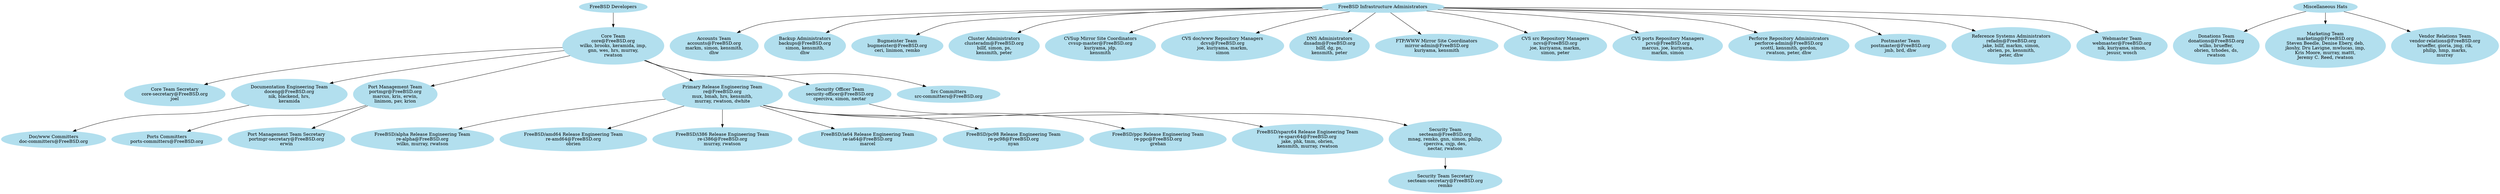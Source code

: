 # $FreeBSD: src/share/misc/organization.dot,v 1.2.2.1.4.1 2010/12/21 17:10:29 kensmith Exp $

# This file is meant to show the infrastructural organization of the
# FreeBSD Project; what kind of teams we have and how they relate to
# each other.
# For a detailed description of the responsibilities and duties of the listed
# teams, please see our Administration page at
# http://www.freebsd.org/administration.html .
# 
# The graphical output can be generated from this file with the following
# command:
# $ dot -T png -o file.png organization.dot
#
# The dot binary is part of the graphics/graphviz port.

digraph org {

node [color=lightblue2, style=filled, bgcolor=black];

# Meta-categories go here

_devel [label="FreeBSD Developers"]
_admin [label="FreeBSD Infrastructure Administrators"]
_misc [label="Miscellaneous Hats"]

# Development teams go here alphabetically sorted

core [label="Core Team\ncore@FreeBSD.org\nwilko, brooks, keramida, imp,\ngnn, wes, hrs, murray,\nrwatson"]
coresecretary [label="Core Team Secretary\ncore-secretary@FreeBSD.org\njoel"]
doccommitters [label="Doc/www Committers\ndoc-committers@FreeBSD.org"]
doceng [label="Documentation Engineering Team\ndoceng@FreeBSD.org\nnik, blackend, hrs,\nkeramida"]
portscommitters [label="Ports Committers\nports-committers@FreeBSD.org"]
portmgr [label="Port Management Team\nportmgr@FreeBSD.org\nmarcus, kris, erwin,\nlinimon, pav, krion"]
portmgrsecretary [label="Port Management Team Secretary\nportmgr-secretary@FreeBSD.org\nerwin"]
re [label="Primary Release Engineering Team\nre@FreeBSD.org\nmux, bmah, hrs, kensmith,\nmurray, rwatson, dwhite"]
realpha [label="FreeBSD/alpha Release Engineering Team\nre-alpha@FreeBSD.org\nwilko, murray, rwatson"]
reamd64 [label="FreeBSD/amd64 Release Engineering Team\nre-amd64@FreeBSD.org\nobrien"]
rei386 [label="FreeBSD/i386 Release Engineering Team\nre-i386@FreeBSD.org\nmurray, rwatson"]
reia64 [label="FreeBSD/ia64 Release Engineering Team\nre-ia64@FreeBSD.org\nmarcel"]
repc98 [label="FreeBSD/pc98 Release Engineering Team\nre-pc98@FreeBSD.org\nnyan"]
reppc [label="FreeBSD/ppc Release Engineering Team\nre-ppc@FreeBSD.org\ngrehan"]
resparc64 [label="FreeBSD/sparc64 Release Engineering Team\nre-sparc64@FreeBSD.org\njake, phk, tmm, obrien,\nkensmith, murray, rwatson"]
secteam [label="Security Team\nsecteam@FreeBSD.org\nmnag, remko, gnn, simon, philip,\ncperciva, csjp, des,\nnectar, rwatson"]
secteamsecretary [label="Security Team Secretary\nsecteam-secretary@FreeBSD.org\nremko"]
securityofficer [label="Security Officer Team\nsecurity-officer@FreeBSD.org\ncperciva, simon, nectar"]
srccommitters [label="Src Committers\nsrc-committers@FreeBSD.org"]

# Admin teams go here alphabetically sorted

accounts [label="Accounts Team\naccounts@FreeBSD.org\nmarkm, simon, kensmith,\ndhw"]
backups [label="Backup Administrators\nbackups@FreeBSD.org\nsimon, kensmith,\ndhw"]
bugmeister [label="Bugmeister Team\nbugmeister@FreeBSD.org\nceri, linimon, remko"]
clusteradm [label="Cluster Administrators\nclusteradm@FreeBSD.org\nbillf, simon, ps,\nkensmith, peter"]
cvsupmaster [label="CVSup Mirror Site Coordinators\ncvsup-master@FreeBSD.org\nkuriyama, jdp,\nkensmith"]
dcvs [label="CVS doc/www Repository Managers\ndcvs@FreeBSD.org\njoe, kuriyama, markm,\nsimon"]
dnsadm [label="DNS Administrators\ndnsadm@FreeBSD.org\nbillf, dg, ps,\nkensmith, peter"]
mirroradmin [label="FTP/WWW Mirror Site Coordinators\nmirror-admin@FreeBSD.org\nkuriyama, kensmith"]
ncvs [label="CVS src Repository Managers\nncvs@FreeBSD.org\njoe, kuriyama, markm,\nsimon, peter"]
pcvs [label="CVS ports Repository Managers\npcvs@FreeBSD.org\nmarcus, joe, kuriyama,\nmarkm, simon"]
perforceadmin [label="Perforce Repository Administrators\nperforce-admin@FreeBSD.org\nscottl, kensmith, gordon,\nrwatson, peter, dhw"]
postmaster [label="Postmaster Team\npostmaster@FreeBSD.org\njmb, brd, dhw"]
refadm [label="Reference Systems Administrators\nrefadm@FreeBSD.org\njake, billf, markm, simon,\nobrien, ps, kensmith,\npeter, dhw"]
webmaster [label="Webmaster Team\nwebmaster@FreeBSD.org\nnik, kuriyama, simon,\njesusr, wosch"]

# Misc hats go here alphabetically sorted

donations [label="Donations Team\ndonations@FreeBSD.org\nwilko, brueffer,\nobrien, trhodes, ds,\nrwatson"]
marketing [label="Marketing Team\nmarketing@FreeBSD.org\nSteven Beedle, Denise Ebery, deb,\njkoshy, Dru Lavigne, mwlucas, imp,\nKris Moore, murray, mattt,\nJeremy C. Reed, rwatson"]
vendorrelations [label="Vendor Relations Team\nvendor-relations@FreeBSD.org\nbrueffer, gioria, jmg, rik,\nphilip, hmp, marks,\nmurray"]

# Here are the team relationships.
# Group together all the entries for the superior team.
# Keep the list sorted by the superior team entry.

_admin -> accounts
_admin -> backups
_admin -> bugmeister
_admin -> clusteradm
_admin -> ncvs
_admin -> pcvs
_admin -> dcvs
_admin -> cvsupmaster
_admin -> dnsadm
_admin -> mirroradmin
_admin -> perforceadmin
_admin -> refadm
_admin -> postmaster
_admin -> webmaster

_devel -> core

_misc -> donations
_misc -> marketing
_misc -> vendorrelations

core -> coresecretary
core -> doceng
core -> portmgr
core -> re
core -> securityofficer
core -> srccommitters

doceng -> doccommitters

portmgr -> portmgrsecretary
portmgr -> portscommitters

re -> realpha
re -> reamd64
re -> rei386
re -> reia64
re -> repc98
re -> reppc
re -> resparc64

securityofficer -> secteam

secteam -> secteamsecretary

}
